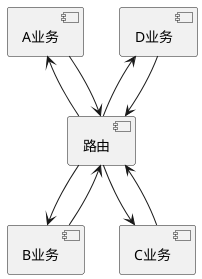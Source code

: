 @startuml
[路由]-up-> [D业务]
[路由]-up-> [A业务]
[路由] --> [B业务]
[路由]--> [C业务]

[A业务]-->[路由]
[B业务]-->[路由]
[C业务]-->[路由]
[D业务]-->[路由]
@enduml